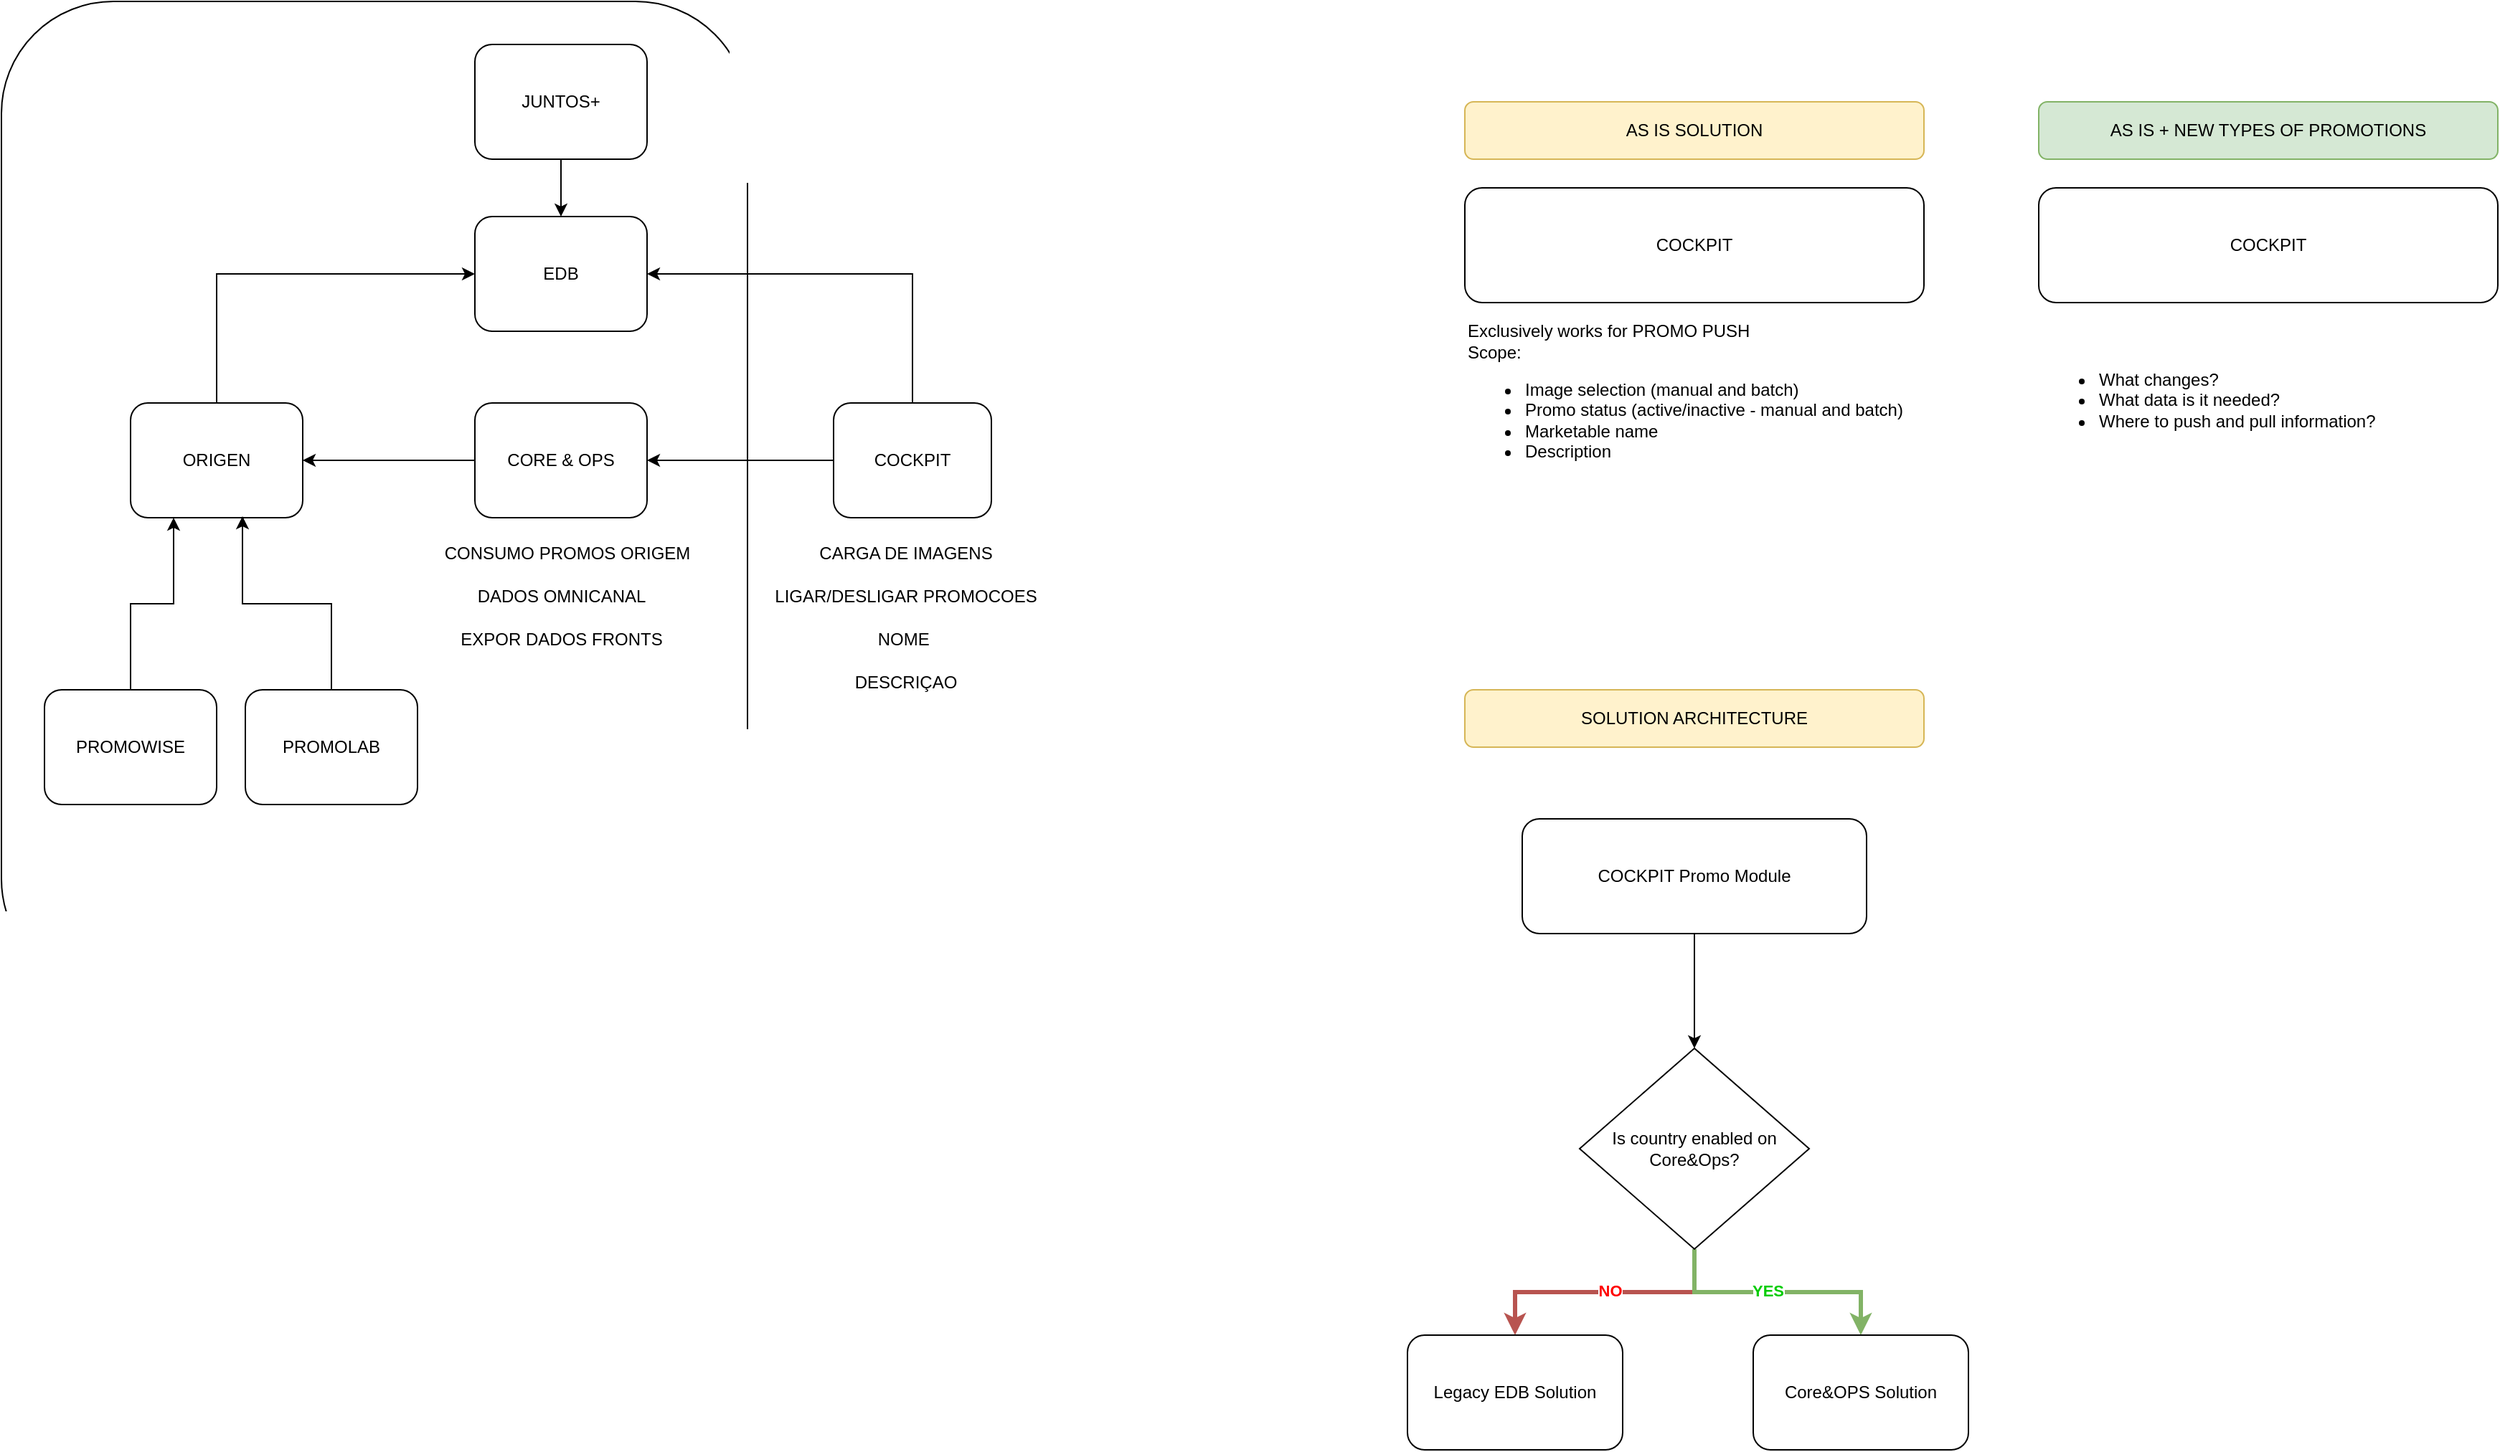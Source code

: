 <mxfile version="28.2.4">
  <diagram name="Página-1" id="a5rc6l0APtxZ6rSmaDwm">
    <mxGraphModel dx="976" dy="544" grid="1" gridSize="10" guides="1" tooltips="1" connect="1" arrows="1" fold="1" page="1" pageScale="1" pageWidth="827" pageHeight="1169" math="0" shadow="0">
      <root>
        <mxCell id="0" />
        <mxCell id="1" parent="0" />
        <mxCell id="2ViMYwcmXeeDXYcHtWxy-19" value="" style="rounded=1;whiteSpace=wrap;html=1;fillColor=none;" parent="1" vertex="1">
          <mxGeometry x="20" y="30" width="520" height="690" as="geometry" />
        </mxCell>
        <mxCell id="2ViMYwcmXeeDXYcHtWxy-16" style="edgeStyle=orthogonalEdgeStyle;rounded=0;orthogonalLoop=1;jettySize=auto;html=1;entryX=0;entryY=0.5;entryDx=0;entryDy=0;exitX=0.5;exitY=0;exitDx=0;exitDy=0;" parent="1" source="2ViMYwcmXeeDXYcHtWxy-1" target="2ViMYwcmXeeDXYcHtWxy-14" edge="1">
          <mxGeometry relative="1" as="geometry" />
        </mxCell>
        <mxCell id="2ViMYwcmXeeDXYcHtWxy-1" value="ORIGEN" style="rounded=1;whiteSpace=wrap;html=1;" parent="1" vertex="1">
          <mxGeometry x="110" y="310" width="120" height="80" as="geometry" />
        </mxCell>
        <mxCell id="2ViMYwcmXeeDXYcHtWxy-4" style="edgeStyle=orthogonalEdgeStyle;rounded=0;orthogonalLoop=1;jettySize=auto;html=1;exitX=0;exitY=0.5;exitDx=0;exitDy=0;entryX=1;entryY=0.5;entryDx=0;entryDy=0;" parent="1" source="2ViMYwcmXeeDXYcHtWxy-2" target="2ViMYwcmXeeDXYcHtWxy-1" edge="1">
          <mxGeometry relative="1" as="geometry" />
        </mxCell>
        <mxCell id="2ViMYwcmXeeDXYcHtWxy-2" value="CORE &amp;amp; OPS" style="rounded=1;whiteSpace=wrap;html=1;" parent="1" vertex="1">
          <mxGeometry x="350" y="310" width="120" height="80" as="geometry" />
        </mxCell>
        <mxCell id="2ViMYwcmXeeDXYcHtWxy-9" style="edgeStyle=orthogonalEdgeStyle;rounded=0;orthogonalLoop=1;jettySize=auto;html=1;exitX=0;exitY=0.5;exitDx=0;exitDy=0;entryX=1;entryY=0.5;entryDx=0;entryDy=0;" parent="1" source="2ViMYwcmXeeDXYcHtWxy-3" target="2ViMYwcmXeeDXYcHtWxy-2" edge="1">
          <mxGeometry relative="1" as="geometry" />
        </mxCell>
        <mxCell id="2ViMYwcmXeeDXYcHtWxy-15" style="edgeStyle=orthogonalEdgeStyle;rounded=0;orthogonalLoop=1;jettySize=auto;html=1;entryX=1;entryY=0.5;entryDx=0;entryDy=0;exitX=0.5;exitY=0;exitDx=0;exitDy=0;" parent="1" source="2ViMYwcmXeeDXYcHtWxy-3" target="2ViMYwcmXeeDXYcHtWxy-14" edge="1">
          <mxGeometry relative="1" as="geometry" />
        </mxCell>
        <mxCell id="2ViMYwcmXeeDXYcHtWxy-3" value="COCKPIT" style="rounded=1;whiteSpace=wrap;html=1;" parent="1" vertex="1">
          <mxGeometry x="600" y="310" width="110" height="80" as="geometry" />
        </mxCell>
        <mxCell id="2ViMYwcmXeeDXYcHtWxy-7" style="edgeStyle=orthogonalEdgeStyle;rounded=0;orthogonalLoop=1;jettySize=auto;html=1;" parent="1" source="2ViMYwcmXeeDXYcHtWxy-5" target="2ViMYwcmXeeDXYcHtWxy-1" edge="1">
          <mxGeometry relative="1" as="geometry">
            <Array as="points">
              <mxPoint x="110" y="450" />
              <mxPoint x="140" y="450" />
            </Array>
          </mxGeometry>
        </mxCell>
        <mxCell id="2ViMYwcmXeeDXYcHtWxy-5" value="PROMOWISE" style="rounded=1;whiteSpace=wrap;html=1;" parent="1" vertex="1">
          <mxGeometry x="50" y="510" width="120" height="80" as="geometry" />
        </mxCell>
        <mxCell id="2ViMYwcmXeeDXYcHtWxy-6" value="PROMOLAB" style="rounded=1;whiteSpace=wrap;html=1;" parent="1" vertex="1">
          <mxGeometry x="190" y="510" width="120" height="80" as="geometry" />
        </mxCell>
        <mxCell id="2ViMYwcmXeeDXYcHtWxy-8" style="edgeStyle=orthogonalEdgeStyle;rounded=0;orthogonalLoop=1;jettySize=auto;html=1;entryX=0.65;entryY=0.988;entryDx=0;entryDy=0;entryPerimeter=0;exitX=0.5;exitY=0;exitDx=0;exitDy=0;" parent="1" source="2ViMYwcmXeeDXYcHtWxy-6" target="2ViMYwcmXeeDXYcHtWxy-1" edge="1">
          <mxGeometry relative="1" as="geometry" />
        </mxCell>
        <mxCell id="2ViMYwcmXeeDXYcHtWxy-10" value="CARGA DE IMAGENS" style="text;html=1;align=center;verticalAlign=middle;resizable=0;points=[];autosize=1;strokeColor=none;fillColor=none;" parent="1" vertex="1">
          <mxGeometry x="580" y="400" width="140" height="30" as="geometry" />
        </mxCell>
        <mxCell id="2ViMYwcmXeeDXYcHtWxy-11" value="LIGAR/DESLIGAR PROMOCOES" style="text;html=1;align=center;verticalAlign=middle;resizable=0;points=[];autosize=1;strokeColor=none;fillColor=none;" parent="1" vertex="1">
          <mxGeometry x="545" y="430" width="210" height="30" as="geometry" />
        </mxCell>
        <mxCell id="2ViMYwcmXeeDXYcHtWxy-12" value="NOME&amp;nbsp;" style="text;html=1;align=center;verticalAlign=middle;resizable=0;points=[];autosize=1;strokeColor=none;fillColor=none;" parent="1" vertex="1">
          <mxGeometry x="620" y="460" width="60" height="30" as="geometry" />
        </mxCell>
        <mxCell id="2ViMYwcmXeeDXYcHtWxy-14" value="EDB" style="rounded=1;whiteSpace=wrap;html=1;" parent="1" vertex="1">
          <mxGeometry x="350" y="180" width="120" height="80" as="geometry" />
        </mxCell>
        <mxCell id="2ViMYwcmXeeDXYcHtWxy-18" style="edgeStyle=orthogonalEdgeStyle;rounded=0;orthogonalLoop=1;jettySize=auto;html=1;exitX=0.5;exitY=1;exitDx=0;exitDy=0;entryX=0.5;entryY=0;entryDx=0;entryDy=0;" parent="1" source="2ViMYwcmXeeDXYcHtWxy-17" target="2ViMYwcmXeeDXYcHtWxy-14" edge="1">
          <mxGeometry relative="1" as="geometry" />
        </mxCell>
        <mxCell id="2ViMYwcmXeeDXYcHtWxy-17" value="JUNTOS+" style="rounded=1;whiteSpace=wrap;html=1;" parent="1" vertex="1">
          <mxGeometry x="350" y="60" width="120" height="80" as="geometry" />
        </mxCell>
        <mxCell id="2ViMYwcmXeeDXYcHtWxy-22" value="CONSUMO PROMOS ORIGEM" style="text;html=1;align=center;verticalAlign=middle;resizable=0;points=[];autosize=1;strokeColor=none;fillColor=none;" parent="1" vertex="1">
          <mxGeometry x="319" y="400" width="190" height="30" as="geometry" />
        </mxCell>
        <mxCell id="2ViMYwcmXeeDXYcHtWxy-23" value="DADOS OMNICANAL" style="text;html=1;align=center;verticalAlign=middle;resizable=0;points=[];autosize=1;strokeColor=none;fillColor=none;" parent="1" vertex="1">
          <mxGeometry x="340" y="430" width="140" height="30" as="geometry" />
        </mxCell>
        <mxCell id="2ViMYwcmXeeDXYcHtWxy-24" value="EXPOR DADOS FRONTS" style="text;html=1;align=center;verticalAlign=middle;resizable=0;points=[];autosize=1;strokeColor=none;fillColor=none;" parent="1" vertex="1">
          <mxGeometry x="330" y="460" width="160" height="30" as="geometry" />
        </mxCell>
        <mxCell id="mtaF9fKcRwbSf19sw3Pu-1" value="DESCRIÇAO" style="text;html=1;align=center;verticalAlign=middle;resizable=0;points=[];autosize=1;strokeColor=none;fillColor=none;" vertex="1" parent="1">
          <mxGeometry x="605" y="490" width="90" height="30" as="geometry" />
        </mxCell>
        <mxCell id="mtaF9fKcRwbSf19sw3Pu-2" value="COCKPIT" style="rounded=1;whiteSpace=wrap;html=1;" vertex="1" parent="1">
          <mxGeometry x="1040" y="160" width="320" height="80" as="geometry" />
        </mxCell>
        <mxCell id="mtaF9fKcRwbSf19sw3Pu-3" value="AS IS SOLUTION" style="rounded=1;whiteSpace=wrap;html=1;fillColor=#fff2cc;strokeColor=#d6b656;" vertex="1" parent="1">
          <mxGeometry x="1040" y="100" width="320" height="40" as="geometry" />
        </mxCell>
        <mxCell id="mtaF9fKcRwbSf19sw3Pu-4" value="Exclusively works for PROMO PUSH&lt;div&gt;Scope:&lt;/div&gt;&lt;div&gt;&lt;ul&gt;&lt;li&gt;Image selection (manual and batch)&lt;/li&gt;&lt;li&gt;Promo status (active/inactive - manual and batch)&lt;/li&gt;&lt;li&gt;Marketable name&lt;/li&gt;&lt;li&gt;Description&lt;/li&gt;&lt;/ul&gt;&lt;/div&gt;&lt;div&gt;&lt;br&gt;&lt;/div&gt;" style="text;html=1;align=left;verticalAlign=middle;resizable=0;points=[];autosize=1;strokeColor=none;fillColor=none;" vertex="1" parent="1">
          <mxGeometry x="1040" y="245" width="330" height="140" as="geometry" />
        </mxCell>
        <mxCell id="mtaF9fKcRwbSf19sw3Pu-5" value="COCKPIT" style="rounded=1;whiteSpace=wrap;html=1;" vertex="1" parent="1">
          <mxGeometry x="1440" y="160" width="320" height="80" as="geometry" />
        </mxCell>
        <mxCell id="mtaF9fKcRwbSf19sw3Pu-6" value="AS IS + NEW TYPES OF PROMOTIONS" style="rounded=1;whiteSpace=wrap;html=1;fillColor=#d5e8d4;strokeColor=#82b366;" vertex="1" parent="1">
          <mxGeometry x="1440" y="100" width="320" height="40" as="geometry" />
        </mxCell>
        <mxCell id="mtaF9fKcRwbSf19sw3Pu-7" value="&lt;ul&gt;&lt;li&gt;What changes?&lt;/li&gt;&lt;li&gt;What data is it needed?&lt;/li&gt;&lt;li&gt;Where to push and pull information?&lt;/li&gt;&lt;/ul&gt;&lt;div&gt;&lt;br&gt;&lt;/div&gt;" style="text;html=1;align=left;verticalAlign=middle;resizable=0;points=[];autosize=1;strokeColor=none;fillColor=none;" vertex="1" parent="1">
          <mxGeometry x="1440" y="265" width="260" height="100" as="geometry" />
        </mxCell>
        <mxCell id="mtaF9fKcRwbSf19sw3Pu-11" style="edgeStyle=orthogonalEdgeStyle;rounded=0;orthogonalLoop=1;jettySize=auto;html=1;entryX=0.5;entryY=0;entryDx=0;entryDy=0;" edge="1" parent="1" source="mtaF9fKcRwbSf19sw3Pu-8" target="mtaF9fKcRwbSf19sw3Pu-10">
          <mxGeometry relative="1" as="geometry" />
        </mxCell>
        <mxCell id="mtaF9fKcRwbSf19sw3Pu-8" value="COCKPIT Promo Module" style="rounded=1;whiteSpace=wrap;html=1;" vertex="1" parent="1">
          <mxGeometry x="1080" y="600" width="240" height="80" as="geometry" />
        </mxCell>
        <mxCell id="mtaF9fKcRwbSf19sw3Pu-9" value="SOLUTION ARCHITECTURE" style="rounded=1;whiteSpace=wrap;html=1;fillColor=#fff2cc;strokeColor=#d6b656;" vertex="1" parent="1">
          <mxGeometry x="1040" y="510" width="320" height="40" as="geometry" />
        </mxCell>
        <mxCell id="mtaF9fKcRwbSf19sw3Pu-14" style="edgeStyle=orthogonalEdgeStyle;rounded=0;orthogonalLoop=1;jettySize=auto;html=1;entryX=0.5;entryY=0;entryDx=0;entryDy=0;fillColor=#f8cecc;strokeColor=#b85450;strokeWidth=3;" edge="1" parent="1" source="mtaF9fKcRwbSf19sw3Pu-10" target="mtaF9fKcRwbSf19sw3Pu-12">
          <mxGeometry relative="1" as="geometry" />
        </mxCell>
        <mxCell id="mtaF9fKcRwbSf19sw3Pu-16" value="&lt;font style=&quot;color: rgb(255, 0, 0);&quot;&gt;&lt;b&gt;NO&lt;/b&gt;&lt;/font&gt;" style="edgeLabel;html=1;align=center;verticalAlign=middle;resizable=0;points=[];" vertex="1" connectable="0" parent="mtaF9fKcRwbSf19sw3Pu-14">
          <mxGeometry x="0.132" y="-1" relative="1" as="geometry">
            <mxPoint x="15" as="offset" />
          </mxGeometry>
        </mxCell>
        <mxCell id="mtaF9fKcRwbSf19sw3Pu-15" style="edgeStyle=orthogonalEdgeStyle;rounded=0;orthogonalLoop=1;jettySize=auto;html=1;entryX=0.5;entryY=0;entryDx=0;entryDy=0;fillColor=#d5e8d4;strokeColor=#82b366;strokeWidth=3;" edge="1" parent="1" source="mtaF9fKcRwbSf19sw3Pu-10" target="mtaF9fKcRwbSf19sw3Pu-13">
          <mxGeometry relative="1" as="geometry" />
        </mxCell>
        <mxCell id="mtaF9fKcRwbSf19sw3Pu-17" value="&lt;font style=&quot;color: rgb(0, 204, 0);&quot;&gt;&lt;b&gt;YES&lt;/b&gt;&lt;/font&gt;" style="edgeLabel;html=1;align=center;verticalAlign=middle;resizable=0;points=[];" vertex="1" connectable="0" parent="mtaF9fKcRwbSf19sw3Pu-15">
          <mxGeometry x="-0.08" y="1" relative="1" as="geometry">
            <mxPoint as="offset" />
          </mxGeometry>
        </mxCell>
        <mxCell id="mtaF9fKcRwbSf19sw3Pu-10" value="Is country enabled on Core&amp;amp;Ops?" style="rhombus;whiteSpace=wrap;html=1;" vertex="1" parent="1">
          <mxGeometry x="1120" y="760" width="160" height="140" as="geometry" />
        </mxCell>
        <mxCell id="mtaF9fKcRwbSf19sw3Pu-12" value="Legacy EDB Solution" style="rounded=1;whiteSpace=wrap;html=1;" vertex="1" parent="1">
          <mxGeometry x="1000" y="960" width="150" height="80" as="geometry" />
        </mxCell>
        <mxCell id="mtaF9fKcRwbSf19sw3Pu-13" value="Core&amp;amp;OPS Solution" style="rounded=1;whiteSpace=wrap;html=1;" vertex="1" parent="1">
          <mxGeometry x="1241" y="960" width="150" height="80" as="geometry" />
        </mxCell>
      </root>
    </mxGraphModel>
  </diagram>
</mxfile>
